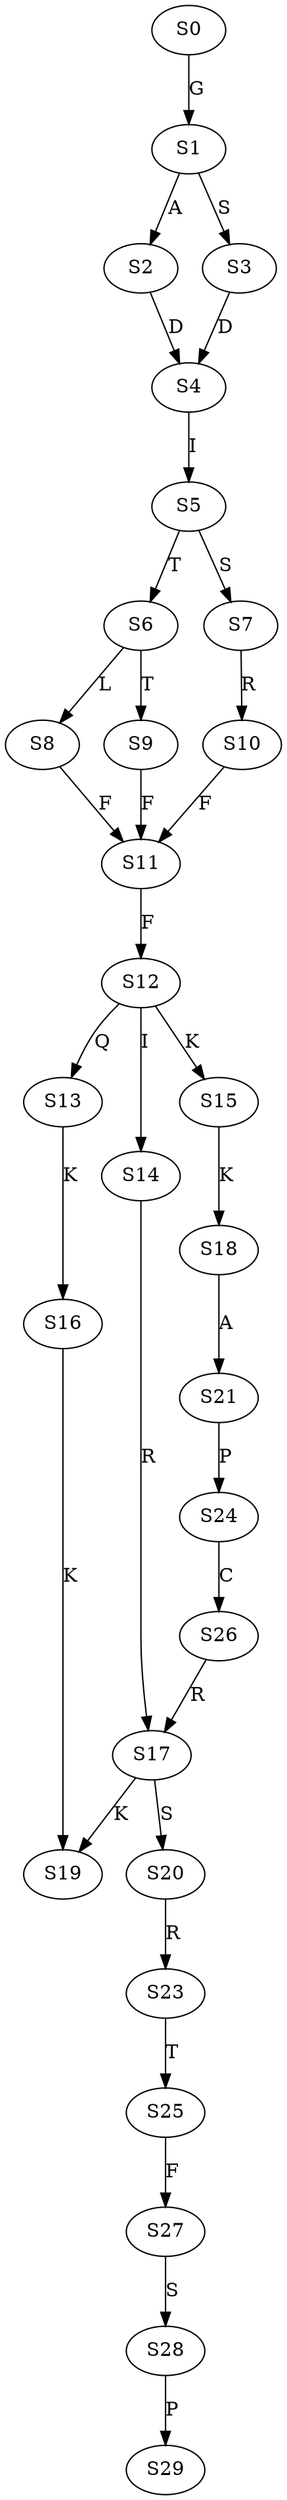 strict digraph  {
	S0 -> S1 [ label = G ];
	S1 -> S2 [ label = A ];
	S1 -> S3 [ label = S ];
	S2 -> S4 [ label = D ];
	S3 -> S4 [ label = D ];
	S4 -> S5 [ label = I ];
	S5 -> S6 [ label = T ];
	S5 -> S7 [ label = S ];
	S6 -> S8 [ label = L ];
	S6 -> S9 [ label = T ];
	S7 -> S10 [ label = R ];
	S8 -> S11 [ label = F ];
	S9 -> S11 [ label = F ];
	S10 -> S11 [ label = F ];
	S11 -> S12 [ label = F ];
	S12 -> S13 [ label = Q ];
	S12 -> S14 [ label = I ];
	S12 -> S15 [ label = K ];
	S13 -> S16 [ label = K ];
	S14 -> S17 [ label = R ];
	S15 -> S18 [ label = K ];
	S16 -> S19 [ label = K ];
	S17 -> S19 [ label = K ];
	S17 -> S20 [ label = S ];
	S18 -> S21 [ label = A ];
	S20 -> S23 [ label = R ];
	S21 -> S24 [ label = P ];
	S23 -> S25 [ label = T ];
	S24 -> S26 [ label = C ];
	S25 -> S27 [ label = F ];
	S26 -> S17 [ label = R ];
	S27 -> S28 [ label = S ];
	S28 -> S29 [ label = P ];
}
